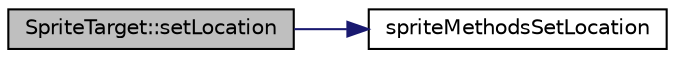 digraph "SpriteTarget::setLocation"
{
 // LATEX_PDF_SIZE
  edge [fontname="Helvetica",fontsize="10",labelfontname="Helvetica",labelfontsize="10"];
  node [fontname="Helvetica",fontsize="10",shape=record];
  rankdir="LR";
  Node1 [label="SpriteTarget::setLocation",height=0.2,width=0.4,color="black", fillcolor="grey75", style="filled", fontcolor="black",tooltip=" "];
  Node1 -> Node2 [color="midnightblue",fontsize="10",style="solid"];
  Node2 [label="spriteMethodsSetLocation",height=0.2,width=0.4,color="black", fillcolor="white", style="filled",URL="$_sprite_methods_8cpp.html#a3e400e62b2a70fb3ad654841fb405f02",tooltip=" "];
}
